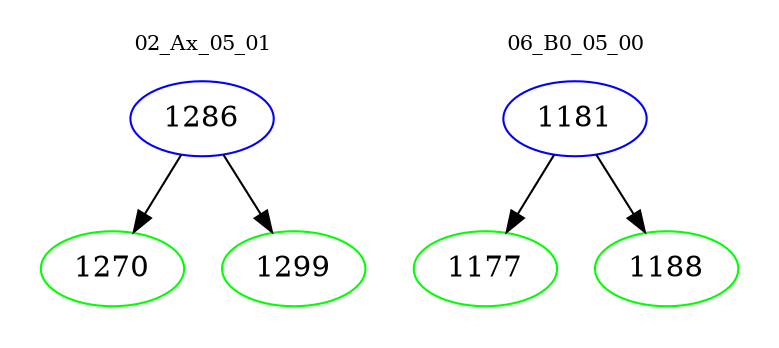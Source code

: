 digraph{
subgraph cluster_0 {
color = white
label = "02_Ax_05_01";
fontsize=10;
T0_1286 [label="1286", color="blue"]
T0_1286 -> T0_1270 [color="black"]
T0_1270 [label="1270", color="green"]
T0_1286 -> T0_1299 [color="black"]
T0_1299 [label="1299", color="green"]
}
subgraph cluster_1 {
color = white
label = "06_B0_05_00";
fontsize=10;
T1_1181 [label="1181", color="blue"]
T1_1181 -> T1_1177 [color="black"]
T1_1177 [label="1177", color="green"]
T1_1181 -> T1_1188 [color="black"]
T1_1188 [label="1188", color="green"]
}
}
